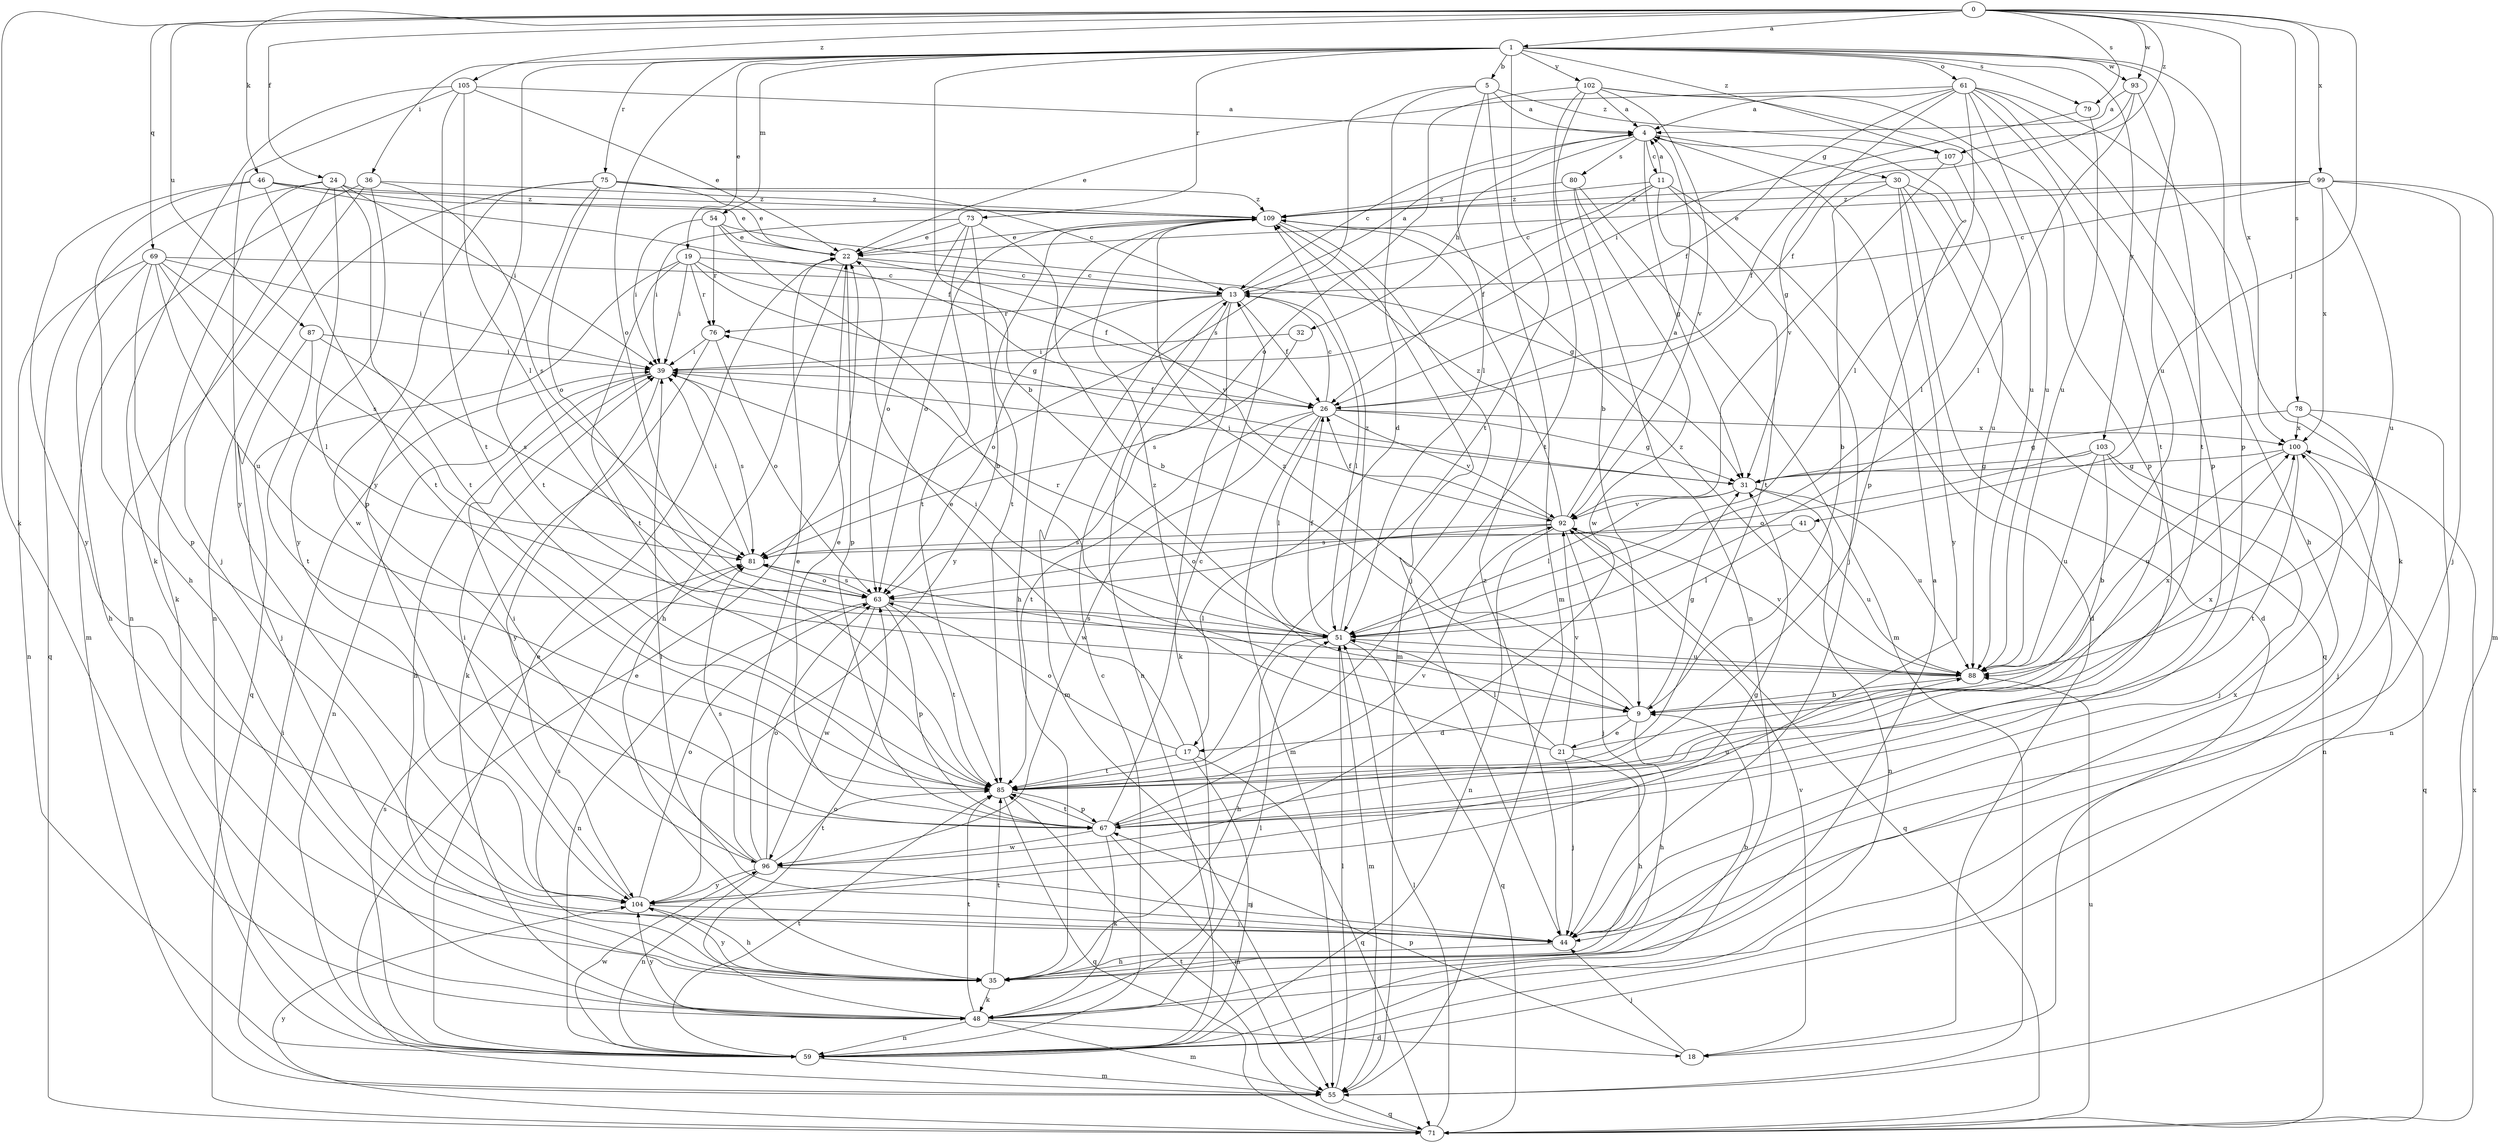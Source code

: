 strict digraph  {
0;
1;
4;
5;
9;
11;
13;
17;
18;
19;
21;
22;
24;
26;
30;
31;
32;
35;
36;
39;
41;
44;
46;
48;
51;
54;
55;
59;
61;
63;
67;
69;
71;
73;
75;
76;
78;
79;
80;
81;
85;
87;
88;
92;
93;
96;
99;
100;
102;
103;
104;
105;
107;
109;
0 -> 1  [label=a];
0 -> 24  [label=f];
0 -> 41  [label=j];
0 -> 46  [label=k];
0 -> 48  [label=k];
0 -> 69  [label=q];
0 -> 78  [label=s];
0 -> 79  [label=s];
0 -> 87  [label=u];
0 -> 93  [label=w];
0 -> 99  [label=x];
0 -> 100  [label=x];
0 -> 105  [label=z];
0 -> 107  [label=z];
1 -> 5  [label=b];
1 -> 9  [label=b];
1 -> 19  [label=e];
1 -> 36  [label=i];
1 -> 54  [label=m];
1 -> 61  [label=o];
1 -> 63  [label=o];
1 -> 67  [label=p];
1 -> 73  [label=r];
1 -> 75  [label=r];
1 -> 79  [label=s];
1 -> 85  [label=t];
1 -> 88  [label=u];
1 -> 93  [label=w];
1 -> 102  [label=y];
1 -> 103  [label=y];
1 -> 104  [label=y];
1 -> 107  [label=z];
4 -> 11  [label=c];
4 -> 13  [label=c];
4 -> 30  [label=g];
4 -> 31  [label=g];
4 -> 32  [label=h];
4 -> 67  [label=p];
4 -> 80  [label=s];
5 -> 4  [label=a];
5 -> 17  [label=d];
5 -> 51  [label=l];
5 -> 55  [label=m];
5 -> 81  [label=s];
5 -> 107  [label=z];
9 -> 17  [label=d];
9 -> 21  [label=e];
9 -> 31  [label=g];
9 -> 35  [label=h];
9 -> 100  [label=x];
9 -> 109  [label=z];
11 -> 4  [label=a];
11 -> 13  [label=c];
11 -> 18  [label=d];
11 -> 26  [label=f];
11 -> 44  [label=j];
11 -> 85  [label=t];
11 -> 109  [label=z];
13 -> 4  [label=a];
13 -> 26  [label=f];
13 -> 48  [label=k];
13 -> 51  [label=l];
13 -> 55  [label=m];
13 -> 59  [label=n];
13 -> 63  [label=o];
13 -> 76  [label=r];
17 -> 22  [label=e];
17 -> 59  [label=n];
17 -> 63  [label=o];
17 -> 71  [label=q];
17 -> 85  [label=t];
18 -> 44  [label=j];
18 -> 67  [label=p];
18 -> 92  [label=v];
19 -> 13  [label=c];
19 -> 26  [label=f];
19 -> 31  [label=g];
19 -> 39  [label=i];
19 -> 71  [label=q];
19 -> 76  [label=r];
19 -> 85  [label=t];
21 -> 35  [label=h];
21 -> 44  [label=j];
21 -> 51  [label=l];
21 -> 92  [label=v];
21 -> 100  [label=x];
21 -> 109  [label=z];
22 -> 13  [label=c];
22 -> 35  [label=h];
22 -> 67  [label=p];
22 -> 92  [label=v];
24 -> 39  [label=i];
24 -> 44  [label=j];
24 -> 48  [label=k];
24 -> 67  [label=p];
24 -> 71  [label=q];
24 -> 85  [label=t];
24 -> 109  [label=z];
26 -> 13  [label=c];
26 -> 31  [label=g];
26 -> 51  [label=l];
26 -> 55  [label=m];
26 -> 85  [label=t];
26 -> 92  [label=v];
26 -> 96  [label=w];
26 -> 100  [label=x];
30 -> 9  [label=b];
30 -> 18  [label=d];
30 -> 71  [label=q];
30 -> 88  [label=u];
30 -> 104  [label=y];
30 -> 109  [label=z];
31 -> 39  [label=i];
31 -> 51  [label=l];
31 -> 59  [label=n];
31 -> 88  [label=u];
31 -> 92  [label=v];
32 -> 39  [label=i];
32 -> 81  [label=s];
35 -> 9  [label=b];
35 -> 48  [label=k];
35 -> 81  [label=s];
35 -> 85  [label=t];
35 -> 104  [label=y];
36 -> 55  [label=m];
36 -> 59  [label=n];
36 -> 81  [label=s];
36 -> 104  [label=y];
36 -> 109  [label=z];
39 -> 26  [label=f];
39 -> 35  [label=h];
39 -> 59  [label=n];
39 -> 81  [label=s];
39 -> 104  [label=y];
41 -> 51  [label=l];
41 -> 81  [label=s];
41 -> 88  [label=u];
44 -> 35  [label=h];
44 -> 39  [label=i];
44 -> 100  [label=x];
44 -> 109  [label=z];
46 -> 22  [label=e];
46 -> 26  [label=f];
46 -> 35  [label=h];
46 -> 85  [label=t];
46 -> 104  [label=y];
46 -> 109  [label=z];
48 -> 4  [label=a];
48 -> 18  [label=d];
48 -> 51  [label=l];
48 -> 55  [label=m];
48 -> 59  [label=n];
48 -> 63  [label=o];
48 -> 85  [label=t];
48 -> 104  [label=y];
51 -> 26  [label=f];
51 -> 35  [label=h];
51 -> 39  [label=i];
51 -> 55  [label=m];
51 -> 71  [label=q];
51 -> 76  [label=r];
51 -> 88  [label=u];
51 -> 109  [label=z];
54 -> 9  [label=b];
54 -> 22  [label=e];
54 -> 31  [label=g];
54 -> 39  [label=i];
54 -> 76  [label=r];
55 -> 22  [label=e];
55 -> 39  [label=i];
55 -> 51  [label=l];
55 -> 71  [label=q];
59 -> 13  [label=c];
59 -> 22  [label=e];
59 -> 55  [label=m];
59 -> 81  [label=s];
59 -> 85  [label=t];
59 -> 96  [label=w];
61 -> 4  [label=a];
61 -> 22  [label=e];
61 -> 26  [label=f];
61 -> 31  [label=g];
61 -> 35  [label=h];
61 -> 48  [label=k];
61 -> 51  [label=l];
61 -> 67  [label=p];
61 -> 85  [label=t];
61 -> 88  [label=u];
63 -> 51  [label=l];
63 -> 59  [label=n];
63 -> 67  [label=p];
63 -> 81  [label=s];
63 -> 85  [label=t];
63 -> 96  [label=w];
67 -> 13  [label=c];
67 -> 22  [label=e];
67 -> 48  [label=k];
67 -> 55  [label=m];
67 -> 85  [label=t];
67 -> 88  [label=u];
67 -> 92  [label=v];
67 -> 96  [label=w];
69 -> 13  [label=c];
69 -> 35  [label=h];
69 -> 39  [label=i];
69 -> 51  [label=l];
69 -> 59  [label=n];
69 -> 67  [label=p];
69 -> 81  [label=s];
69 -> 88  [label=u];
71 -> 51  [label=l];
71 -> 85  [label=t];
71 -> 88  [label=u];
71 -> 100  [label=x];
71 -> 104  [label=y];
73 -> 9  [label=b];
73 -> 22  [label=e];
73 -> 39  [label=i];
73 -> 63  [label=o];
73 -> 85  [label=t];
73 -> 104  [label=y];
75 -> 13  [label=c];
75 -> 22  [label=e];
75 -> 59  [label=n];
75 -> 63  [label=o];
75 -> 85  [label=t];
75 -> 96  [label=w];
75 -> 109  [label=z];
76 -> 39  [label=i];
76 -> 48  [label=k];
76 -> 63  [label=o];
78 -> 31  [label=g];
78 -> 44  [label=j];
78 -> 59  [label=n];
78 -> 100  [label=x];
79 -> 39  [label=i];
79 -> 88  [label=u];
80 -> 55  [label=m];
80 -> 59  [label=n];
80 -> 96  [label=w];
80 -> 109  [label=z];
81 -> 39  [label=i];
81 -> 63  [label=o];
85 -> 67  [label=p];
85 -> 71  [label=q];
87 -> 39  [label=i];
87 -> 44  [label=j];
87 -> 81  [label=s];
87 -> 85  [label=t];
88 -> 9  [label=b];
88 -> 81  [label=s];
88 -> 92  [label=v];
88 -> 109  [label=z];
92 -> 4  [label=a];
92 -> 26  [label=f];
92 -> 44  [label=j];
92 -> 59  [label=n];
92 -> 63  [label=o];
92 -> 71  [label=q];
92 -> 81  [label=s];
92 -> 109  [label=z];
93 -> 4  [label=a];
93 -> 26  [label=f];
93 -> 51  [label=l];
93 -> 85  [label=t];
96 -> 22  [label=e];
96 -> 39  [label=i];
96 -> 44  [label=j];
96 -> 59  [label=n];
96 -> 63  [label=o];
96 -> 81  [label=s];
96 -> 85  [label=t];
96 -> 104  [label=y];
99 -> 13  [label=c];
99 -> 22  [label=e];
99 -> 44  [label=j];
99 -> 55  [label=m];
99 -> 88  [label=u];
99 -> 100  [label=x];
99 -> 109  [label=z];
100 -> 31  [label=g];
100 -> 59  [label=n];
100 -> 85  [label=t];
100 -> 88  [label=u];
102 -> 4  [label=a];
102 -> 9  [label=b];
102 -> 63  [label=o];
102 -> 67  [label=p];
102 -> 85  [label=t];
102 -> 88  [label=u];
102 -> 92  [label=v];
103 -> 9  [label=b];
103 -> 31  [label=g];
103 -> 44  [label=j];
103 -> 63  [label=o];
103 -> 71  [label=q];
103 -> 88  [label=u];
104 -> 31  [label=g];
104 -> 35  [label=h];
104 -> 39  [label=i];
104 -> 44  [label=j];
104 -> 63  [label=o];
105 -> 4  [label=a];
105 -> 22  [label=e];
105 -> 48  [label=k];
105 -> 51  [label=l];
105 -> 85  [label=t];
105 -> 104  [label=y];
107 -> 26  [label=f];
107 -> 51  [label=l];
107 -> 92  [label=v];
109 -> 22  [label=e];
109 -> 35  [label=h];
109 -> 44  [label=j];
109 -> 55  [label=m];
109 -> 63  [label=o];
109 -> 85  [label=t];
}
